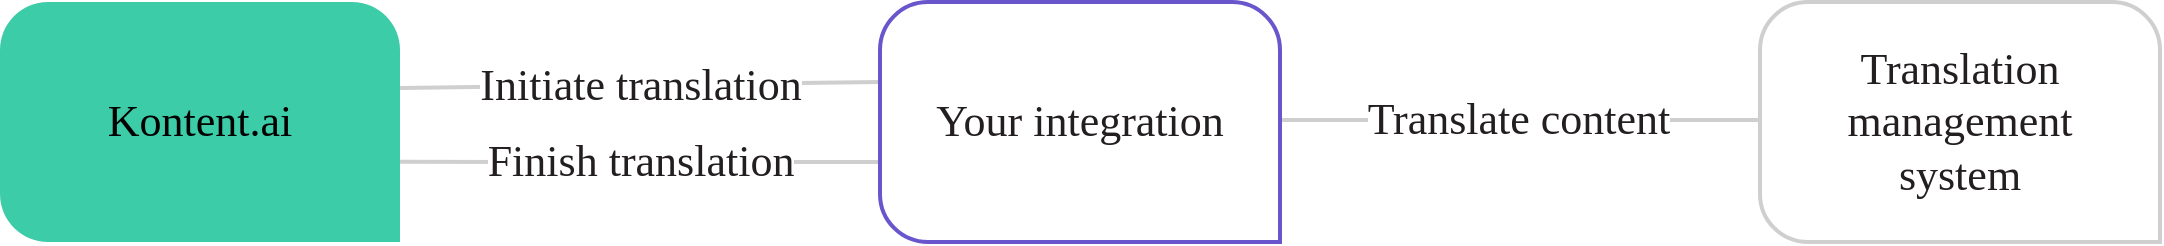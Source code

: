 <mxfile version="20.8.22" type="device"><diagram name="Page-1" id="dRqXIpLx9PeOItMLLFIT"><mxGraphModel dx="4325" dy="1322" grid="1" gridSize="10" guides="1" tooltips="1" connect="1" arrows="1" fold="1" page="1" pageScale="1" pageWidth="850" pageHeight="1100" math="0" shadow="0"><root><mxCell id="0"/><mxCell id="1" parent="0"/><mxCell id="h2NgvzLMeOVTrbme4FCn-1" value="Translation management system" style="verticalLabelPosition=middle;verticalAlign=middle;html=1;shape=mxgraph.basic.three_corner_round_rect;dx=12;whiteSpace=wrap;rounded=1;glass=0;flipV=0;strokeWidth=2;perimeterSpacing=0;strokeColor=#CFCFCF;fillColor=none;flipH=1;labelPosition=center;align=center;fontColor=#231F20;fontSize=22;fontFamily=Work Sans;fontSource=https%3A%2F%2Ffonts.googleapis.com%2Fcss%3Ffamily%3DWork%2BSans;spacing=20;overflow=hidden;" vertex="1" parent="1"><mxGeometry x="790" y="440" width="200" height="120" as="geometry"/></mxCell><mxCell id="h2NgvzLMeOVTrbme4FCn-2" value="Initiate translation" style="endArrow=none;endFill=0;endSize=12;html=1;rounded=1;fontFamily=Work Sans;fontSource=https%3A%2F%2Ffonts.googleapis.com%2Fcss%3Ffamily%3DWork%2BSans;fontSize=22;fontColor=#231F20;strokeColor=#CFCFCF;strokeWidth=2;orthogonalLoop=0;arcSize=40;startArrow=none;startFill=0;" edge="1" parent="1"><mxGeometry width="160" relative="1" as="geometry"><mxPoint x="110" y="483" as="sourcePoint"/><mxPoint x="350" y="480" as="targetPoint"/><mxPoint as="offset"/></mxGeometry></mxCell><mxCell id="h2NgvzLMeOVTrbme4FCn-3" value="Finish translation" style="endArrow=none;endFill=0;endSize=12;html=1;rounded=1;fontFamily=Work Sans;fontSource=https%3A%2F%2Ffonts.googleapis.com%2Fcss%3Ffamily%3DWork%2BSans;fontSize=22;fontColor=#231F20;strokeColor=#CFCFCF;strokeWidth=2;orthogonalLoop=0;arcSize=40;startArrow=none;startFill=0;entryX=1;entryY=0.667;entryDx=0;entryDy=0;entryPerimeter=0;exitX=0.002;exitY=0.666;exitDx=0;exitDy=0;exitPerimeter=0;" edge="1" parent="1" source="h2NgvzLMeOVTrbme4FCn-6" target="h2NgvzLMeOVTrbme4FCn-5"><mxGeometry width="160" relative="1" as="geometry"><mxPoint x="108" y="520" as="sourcePoint"/><mxPoint x="348" y="520" as="targetPoint"/><mxPoint as="offset"/></mxGeometry></mxCell><mxCell id="h2NgvzLMeOVTrbme4FCn-4" value="Translate content" style="endArrow=none;endFill=0;endSize=12;html=1;rounded=1;fontFamily=Work Sans;fontSource=https%3A%2F%2Ffonts.googleapis.com%2Fcss%3Ffamily%3DWork%2BSans;fontSize=22;fontColor=#231F20;strokeColor=#CFCFCF;strokeWidth=2;orthogonalLoop=0;arcSize=40;startArrow=none;startFill=0;entryX=1;entryY=0.308;entryDx=0;entryDy=0;entryPerimeter=0;" edge="1" parent="1"><mxGeometry width="160" relative="1" as="geometry"><mxPoint x="549" y="499" as="sourcePoint"/><mxPoint x="789" y="499" as="targetPoint"/><mxPoint as="offset"/></mxGeometry></mxCell><mxCell id="h2NgvzLMeOVTrbme4FCn-5" value="Your integration" style="verticalLabelPosition=middle;verticalAlign=middle;html=1;shape=mxgraph.basic.three_corner_round_rect;dx=12;whiteSpace=wrap;rounded=1;glass=0;flipV=0;strokeWidth=2;perimeterSpacing=0;strokeColor=#6956cc;fillColor=none;flipH=1;labelPosition=center;align=center;fontColor=#231F20;fontSize=22;fontFamily=Work Sans;fontSource=https%3A%2F%2Ffonts.googleapis.com%2Fcss%3Ffamily%3DWork%2BSans;spacing=20;overflow=hidden;" vertex="1" parent="1"><mxGeometry x="350" y="440" width="200" height="120" as="geometry"/></mxCell><mxCell id="h2NgvzLMeOVTrbme4FCn-6" value="&lt;font style=&quot;font-size: 22px;&quot;&gt;Kontent.ai&lt;/font&gt;" style="verticalLabelPosition=middle;verticalAlign=middle;html=1;shape=mxgraph.basic.three_corner_round_rect;dx=12;whiteSpace=wrap;rounded=1;glass=0;flipV=0;strokeWidth=2;perimeterSpacing=0;strokeColor=none;fillColor=#3dcca8;flipH=1;labelPosition=center;align=center;fontFamily=Work Sans;fontSource=https%3A%2F%2Ffonts.googleapis.com%2Fcss%3Ffamily%3DWork%2BSans;spacing=20;overflow=hidden;" vertex="1" parent="1"><mxGeometry x="-90" y="440" width="200" height="120" as="geometry"/></mxCell></root></mxGraphModel></diagram></mxfile>